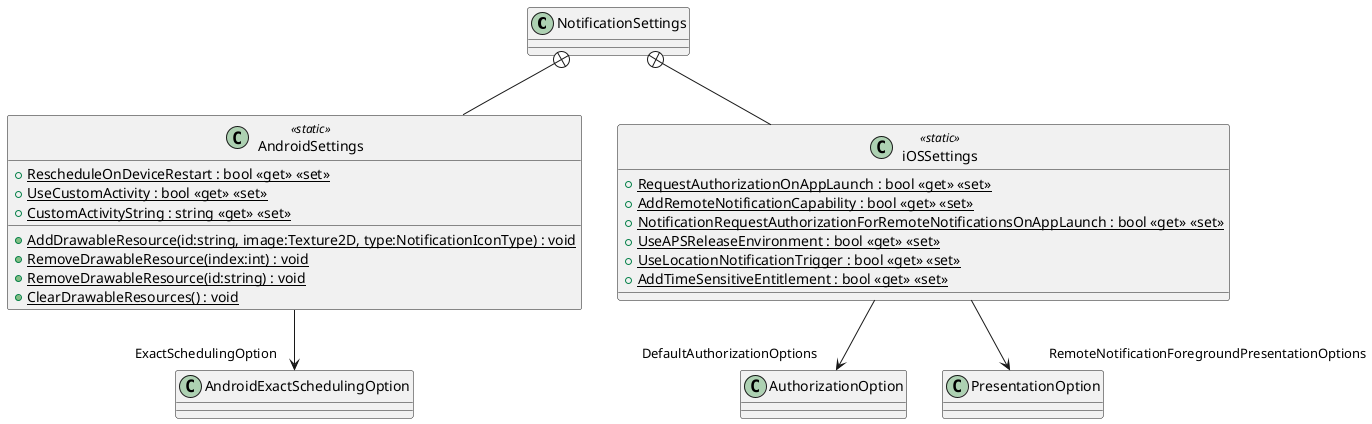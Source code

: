 @startuml
class NotificationSettings {
}
class AndroidSettings <<static>> {
    + {static} RescheduleOnDeviceRestart : bool <<get>> <<set>>
    + {static} UseCustomActivity : bool <<get>> <<set>>
    + {static} CustomActivityString : string <<get>> <<set>>
    + {static} AddDrawableResource(id:string, image:Texture2D, type:NotificationIconType) : void
    + {static} RemoveDrawableResource(index:int) : void
    + {static} RemoveDrawableResource(id:string) : void
    + {static} ClearDrawableResources() : void
}
class iOSSettings <<static>> {
    + {static} RequestAuthorizationOnAppLaunch : bool <<get>> <<set>>
    + {static} AddRemoteNotificationCapability : bool <<get>> <<set>>
    + {static} NotificationRequestAuthorizationForRemoteNotificationsOnAppLaunch : bool <<get>> <<set>>
    + {static} UseAPSReleaseEnvironment : bool <<get>> <<set>>
    + {static} UseLocationNotificationTrigger : bool <<get>> <<set>>
    + {static} AddTimeSensitiveEntitlement : bool <<get>> <<set>>
}
NotificationSettings +-- AndroidSettings
AndroidSettings --> "ExactSchedulingOption" AndroidExactSchedulingOption
NotificationSettings +-- iOSSettings
iOSSettings --> "DefaultAuthorizationOptions" AuthorizationOption
iOSSettings --> "RemoteNotificationForegroundPresentationOptions" PresentationOption
@enduml

